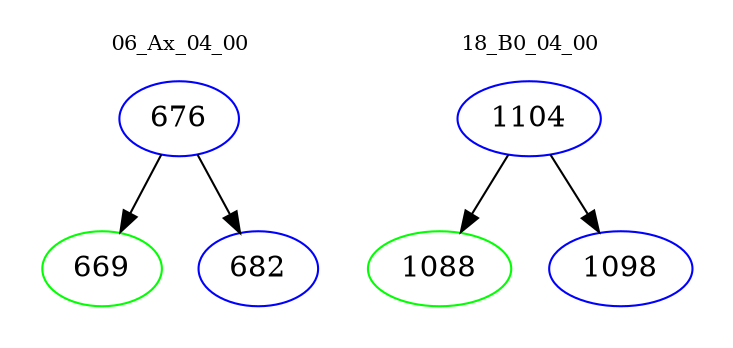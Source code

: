 digraph{
subgraph cluster_0 {
color = white
label = "06_Ax_04_00";
fontsize=10;
T0_676 [label="676", color="blue"]
T0_676 -> T0_669 [color="black"]
T0_669 [label="669", color="green"]
T0_676 -> T0_682 [color="black"]
T0_682 [label="682", color="blue"]
}
subgraph cluster_1 {
color = white
label = "18_B0_04_00";
fontsize=10;
T1_1104 [label="1104", color="blue"]
T1_1104 -> T1_1088 [color="black"]
T1_1088 [label="1088", color="green"]
T1_1104 -> T1_1098 [color="black"]
T1_1098 [label="1098", color="blue"]
}
}
